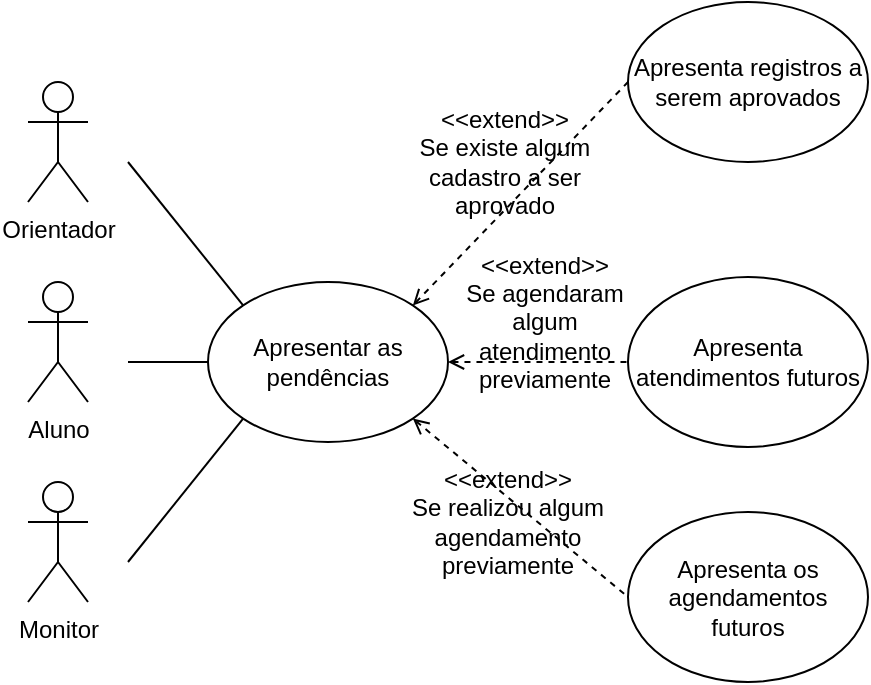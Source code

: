 <mxfile version="14.9.2" type="github">
  <diagram id="5Vw8lEADLM701qHRzyul" name="Page-1">
    <mxGraphModel dx="703" dy="413" grid="1" gridSize="10" guides="1" tooltips="1" connect="1" arrows="1" fold="1" page="1" pageScale="1" pageWidth="827" pageHeight="1169" math="0" shadow="0">
      <root>
        <mxCell id="0" />
        <mxCell id="1" parent="0" />
        <mxCell id="OXgOo7KW0jeFq5yCFP7A-11" value="Monitor&lt;br&gt;" style="shape=umlActor;verticalLabelPosition=bottom;verticalAlign=top;html=1;outlineConnect=0;fontFamily=Helvetica;" vertex="1" parent="1">
          <mxGeometry x="30" y="430" width="30" height="60" as="geometry" />
        </mxCell>
        <mxCell id="OXgOo7KW0jeFq5yCFP7A-12" value="Aluno&lt;br&gt;" style="shape=umlActor;verticalLabelPosition=bottom;verticalAlign=top;html=1;outlineConnect=0;fontFamily=Helvetica;" vertex="1" parent="1">
          <mxGeometry x="30" y="330" width="30" height="60" as="geometry" />
        </mxCell>
        <mxCell id="OXgOo7KW0jeFq5yCFP7A-13" value="Orientador&lt;br&gt;" style="shape=umlActor;verticalLabelPosition=bottom;verticalAlign=top;html=1;outlineConnect=0;" vertex="1" parent="1">
          <mxGeometry x="30" y="230" width="30" height="60" as="geometry" />
        </mxCell>
        <mxCell id="OXgOo7KW0jeFq5yCFP7A-14" value="Apresentar as pendências" style="ellipse;whiteSpace=wrap;html=1;" vertex="1" parent="1">
          <mxGeometry x="120" y="330" width="120" height="80" as="geometry" />
        </mxCell>
        <mxCell id="OXgOo7KW0jeFq5yCFP7A-15" value="" style="endArrow=none;html=1;exitX=0;exitY=0;exitDx=0;exitDy=0;" edge="1" parent="1" source="OXgOo7KW0jeFq5yCFP7A-14">
          <mxGeometry width="50" height="50" relative="1" as="geometry">
            <mxPoint x="180" y="330" as="sourcePoint" />
            <mxPoint x="80" y="270" as="targetPoint" />
          </mxGeometry>
        </mxCell>
        <mxCell id="OXgOo7KW0jeFq5yCFP7A-16" value="" style="endArrow=none;html=1;exitX=0;exitY=0.5;exitDx=0;exitDy=0;" edge="1" parent="1" source="OXgOo7KW0jeFq5yCFP7A-14">
          <mxGeometry width="50" height="50" relative="1" as="geometry">
            <mxPoint x="160" y="370" as="sourcePoint" />
            <mxPoint x="80" y="370" as="targetPoint" />
          </mxGeometry>
        </mxCell>
        <mxCell id="OXgOo7KW0jeFq5yCFP7A-17" value="" style="endArrow=none;html=1;exitX=0;exitY=1;exitDx=0;exitDy=0;" edge="1" parent="1" source="OXgOo7KW0jeFq5yCFP7A-14">
          <mxGeometry width="50" height="50" relative="1" as="geometry">
            <mxPoint x="200" y="350" as="sourcePoint" />
            <mxPoint x="80" y="470" as="targetPoint" />
          </mxGeometry>
        </mxCell>
        <mxCell id="OXgOo7KW0jeFq5yCFP7A-18" value="Apresenta registros a serem aprovados" style="ellipse;whiteSpace=wrap;html=1;" vertex="1" parent="1">
          <mxGeometry x="330" y="190" width="120" height="80" as="geometry" />
        </mxCell>
        <mxCell id="OXgOo7KW0jeFq5yCFP7A-19" value="" style="endArrow=none;html=1;strokeWidth=1;entryX=0;entryY=0.5;entryDx=0;entryDy=0;dashed=1;startArrow=open;startFill=0;exitX=1;exitY=0;exitDx=0;exitDy=0;" edge="1" parent="1" source="OXgOo7KW0jeFq5yCFP7A-14" target="OXgOo7KW0jeFq5yCFP7A-18">
          <mxGeometry width="50" height="50" relative="1" as="geometry">
            <mxPoint x="240" y="370" as="sourcePoint" />
            <mxPoint x="260" y="320" as="targetPoint" />
          </mxGeometry>
        </mxCell>
        <mxCell id="OXgOo7KW0jeFq5yCFP7A-20" value="Apresenta atendimentos futuros" style="ellipse;whiteSpace=wrap;html=1;" vertex="1" parent="1">
          <mxGeometry x="330" y="327.5" width="120" height="85" as="geometry" />
        </mxCell>
        <mxCell id="OXgOo7KW0jeFq5yCFP7A-21" value="" style="endArrow=none;html=1;strokeWidth=1;entryX=0;entryY=0.5;entryDx=0;entryDy=0;dashed=1;startArrow=open;startFill=0;exitX=1;exitY=0.5;exitDx=0;exitDy=0;" edge="1" parent="1" source="OXgOo7KW0jeFq5yCFP7A-14" target="OXgOo7KW0jeFq5yCFP7A-20">
          <mxGeometry width="50" height="50" relative="1" as="geometry">
            <mxPoint x="250" y="410" as="sourcePoint" />
            <mxPoint x="370" y="280" as="targetPoint" />
          </mxGeometry>
        </mxCell>
        <mxCell id="OXgOo7KW0jeFq5yCFP7A-22" value="&amp;lt;&amp;lt;extend&amp;gt;&amp;gt;&lt;br&gt;Se agendaram algum atendimento previamente" style="text;html=1;strokeColor=none;fillColor=none;align=center;verticalAlign=middle;whiteSpace=wrap;rounded=0;" vertex="1" parent="1">
          <mxGeometry x="240" y="340" width="97" height="20" as="geometry" />
        </mxCell>
        <mxCell id="OXgOo7KW0jeFq5yCFP7A-27" value="&amp;lt;&amp;lt;extend&amp;gt;&amp;gt;&lt;br&gt;Se existe algum cadastro a ser aprovado" style="text;html=1;strokeColor=none;fillColor=none;align=center;verticalAlign=middle;whiteSpace=wrap;rounded=0;" vertex="1" parent="1">
          <mxGeometry x="220" y="260" width="97" height="20" as="geometry" />
        </mxCell>
        <mxCell id="OXgOo7KW0jeFq5yCFP7A-28" value="&amp;lt;&amp;lt;extend&amp;gt;&amp;gt;&lt;br&gt;Se realizou algum agendamento previamente" style="text;html=1;strokeColor=none;fillColor=none;align=center;verticalAlign=middle;whiteSpace=wrap;rounded=0;" vertex="1" parent="1">
          <mxGeometry x="220" y="440" width="100" height="20" as="geometry" />
        </mxCell>
        <mxCell id="OXgOo7KW0jeFq5yCFP7A-29" value="&lt;span&gt;Apresenta os agendamentos futuros&lt;/span&gt;" style="ellipse;whiteSpace=wrap;html=1;" vertex="1" parent="1">
          <mxGeometry x="330" y="445" width="120" height="85" as="geometry" />
        </mxCell>
        <mxCell id="OXgOo7KW0jeFq5yCFP7A-30" value="" style="endArrow=none;html=1;strokeWidth=1;entryX=0;entryY=0.5;entryDx=0;entryDy=0;dashed=1;startArrow=open;startFill=0;exitX=1;exitY=1;exitDx=0;exitDy=0;" edge="1" parent="1" source="OXgOo7KW0jeFq5yCFP7A-14" target="OXgOo7KW0jeFq5yCFP7A-29">
          <mxGeometry width="50" height="50" relative="1" as="geometry">
            <mxPoint x="250" y="380" as="sourcePoint" />
            <mxPoint x="340" y="380" as="targetPoint" />
          </mxGeometry>
        </mxCell>
      </root>
    </mxGraphModel>
  </diagram>
</mxfile>
